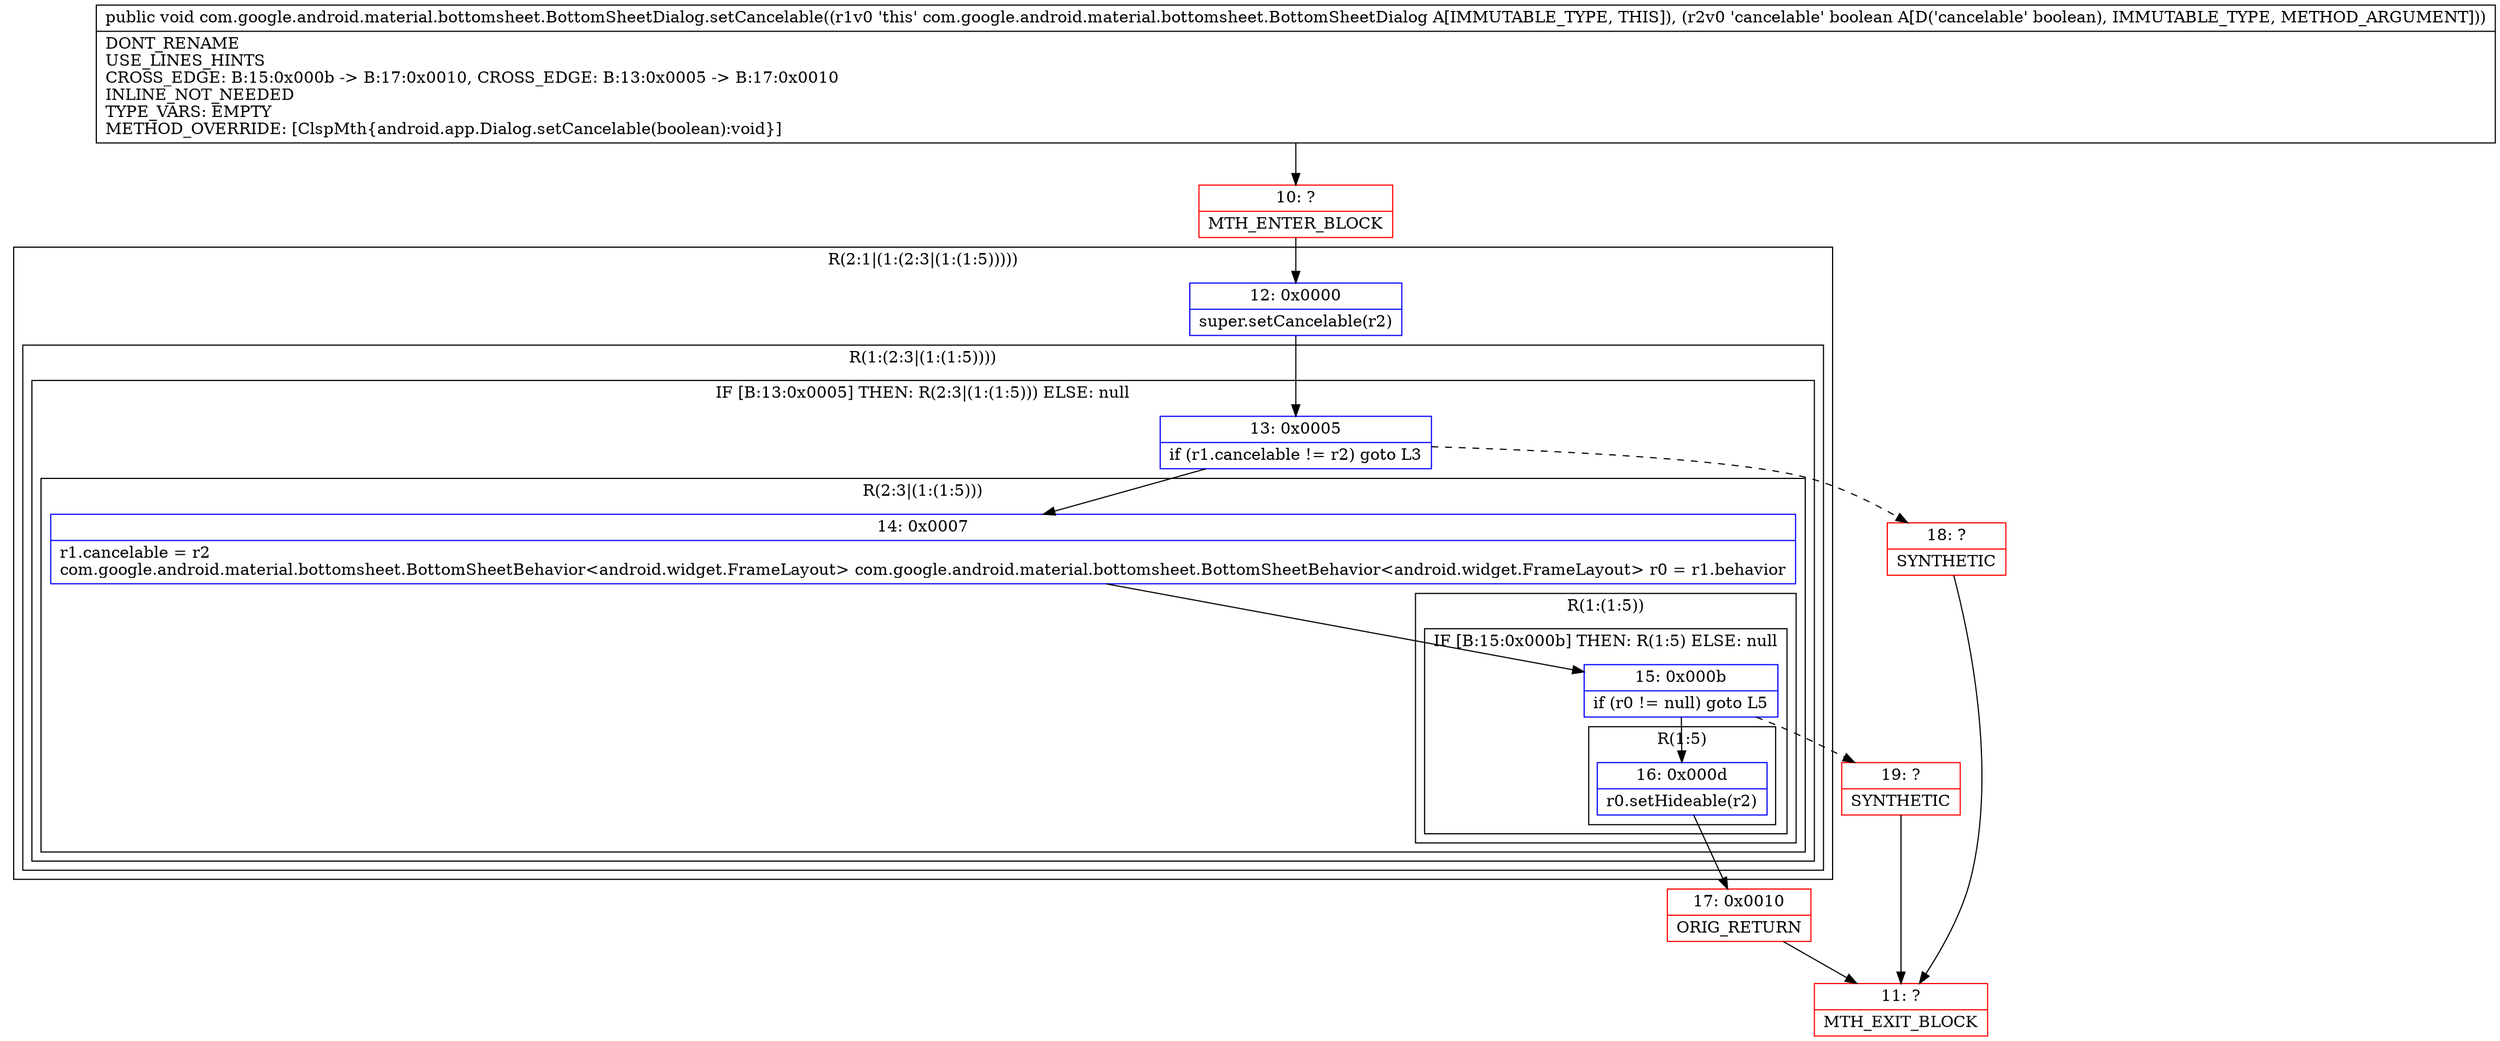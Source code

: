 digraph "CFG forcom.google.android.material.bottomsheet.BottomSheetDialog.setCancelable(Z)V" {
subgraph cluster_Region_281489685 {
label = "R(2:1|(1:(2:3|(1:(1:5)))))";
node [shape=record,color=blue];
Node_12 [shape=record,label="{12\:\ 0x0000|super.setCancelable(r2)\l}"];
subgraph cluster_Region_926390386 {
label = "R(1:(2:3|(1:(1:5))))";
node [shape=record,color=blue];
subgraph cluster_IfRegion_129861049 {
label = "IF [B:13:0x0005] THEN: R(2:3|(1:(1:5))) ELSE: null";
node [shape=record,color=blue];
Node_13 [shape=record,label="{13\:\ 0x0005|if (r1.cancelable != r2) goto L3\l}"];
subgraph cluster_Region_771201426 {
label = "R(2:3|(1:(1:5)))";
node [shape=record,color=blue];
Node_14 [shape=record,label="{14\:\ 0x0007|r1.cancelable = r2\lcom.google.android.material.bottomsheet.BottomSheetBehavior\<android.widget.FrameLayout\> com.google.android.material.bottomsheet.BottomSheetBehavior\<android.widget.FrameLayout\> r0 = r1.behavior\l}"];
subgraph cluster_Region_1725752553 {
label = "R(1:(1:5))";
node [shape=record,color=blue];
subgraph cluster_IfRegion_175024232 {
label = "IF [B:15:0x000b] THEN: R(1:5) ELSE: null";
node [shape=record,color=blue];
Node_15 [shape=record,label="{15\:\ 0x000b|if (r0 != null) goto L5\l}"];
subgraph cluster_Region_1223682240 {
label = "R(1:5)";
node [shape=record,color=blue];
Node_16 [shape=record,label="{16\:\ 0x000d|r0.setHideable(r2)\l}"];
}
}
}
}
}
}
}
Node_10 [shape=record,color=red,label="{10\:\ ?|MTH_ENTER_BLOCK\l}"];
Node_17 [shape=record,color=red,label="{17\:\ 0x0010|ORIG_RETURN\l}"];
Node_11 [shape=record,color=red,label="{11\:\ ?|MTH_EXIT_BLOCK\l}"];
Node_19 [shape=record,color=red,label="{19\:\ ?|SYNTHETIC\l}"];
Node_18 [shape=record,color=red,label="{18\:\ ?|SYNTHETIC\l}"];
MethodNode[shape=record,label="{public void com.google.android.material.bottomsheet.BottomSheetDialog.setCancelable((r1v0 'this' com.google.android.material.bottomsheet.BottomSheetDialog A[IMMUTABLE_TYPE, THIS]), (r2v0 'cancelable' boolean A[D('cancelable' boolean), IMMUTABLE_TYPE, METHOD_ARGUMENT]))  | DONT_RENAME\lUSE_LINES_HINTS\lCROSS_EDGE: B:15:0x000b \-\> B:17:0x0010, CROSS_EDGE: B:13:0x0005 \-\> B:17:0x0010\lINLINE_NOT_NEEDED\lTYPE_VARS: EMPTY\lMETHOD_OVERRIDE: [ClspMth\{android.app.Dialog.setCancelable(boolean):void\}]\l}"];
MethodNode -> Node_10;Node_12 -> Node_13;
Node_13 -> Node_14;
Node_13 -> Node_18[style=dashed];
Node_14 -> Node_15;
Node_15 -> Node_16;
Node_15 -> Node_19[style=dashed];
Node_16 -> Node_17;
Node_10 -> Node_12;
Node_17 -> Node_11;
Node_19 -> Node_11;
Node_18 -> Node_11;
}

